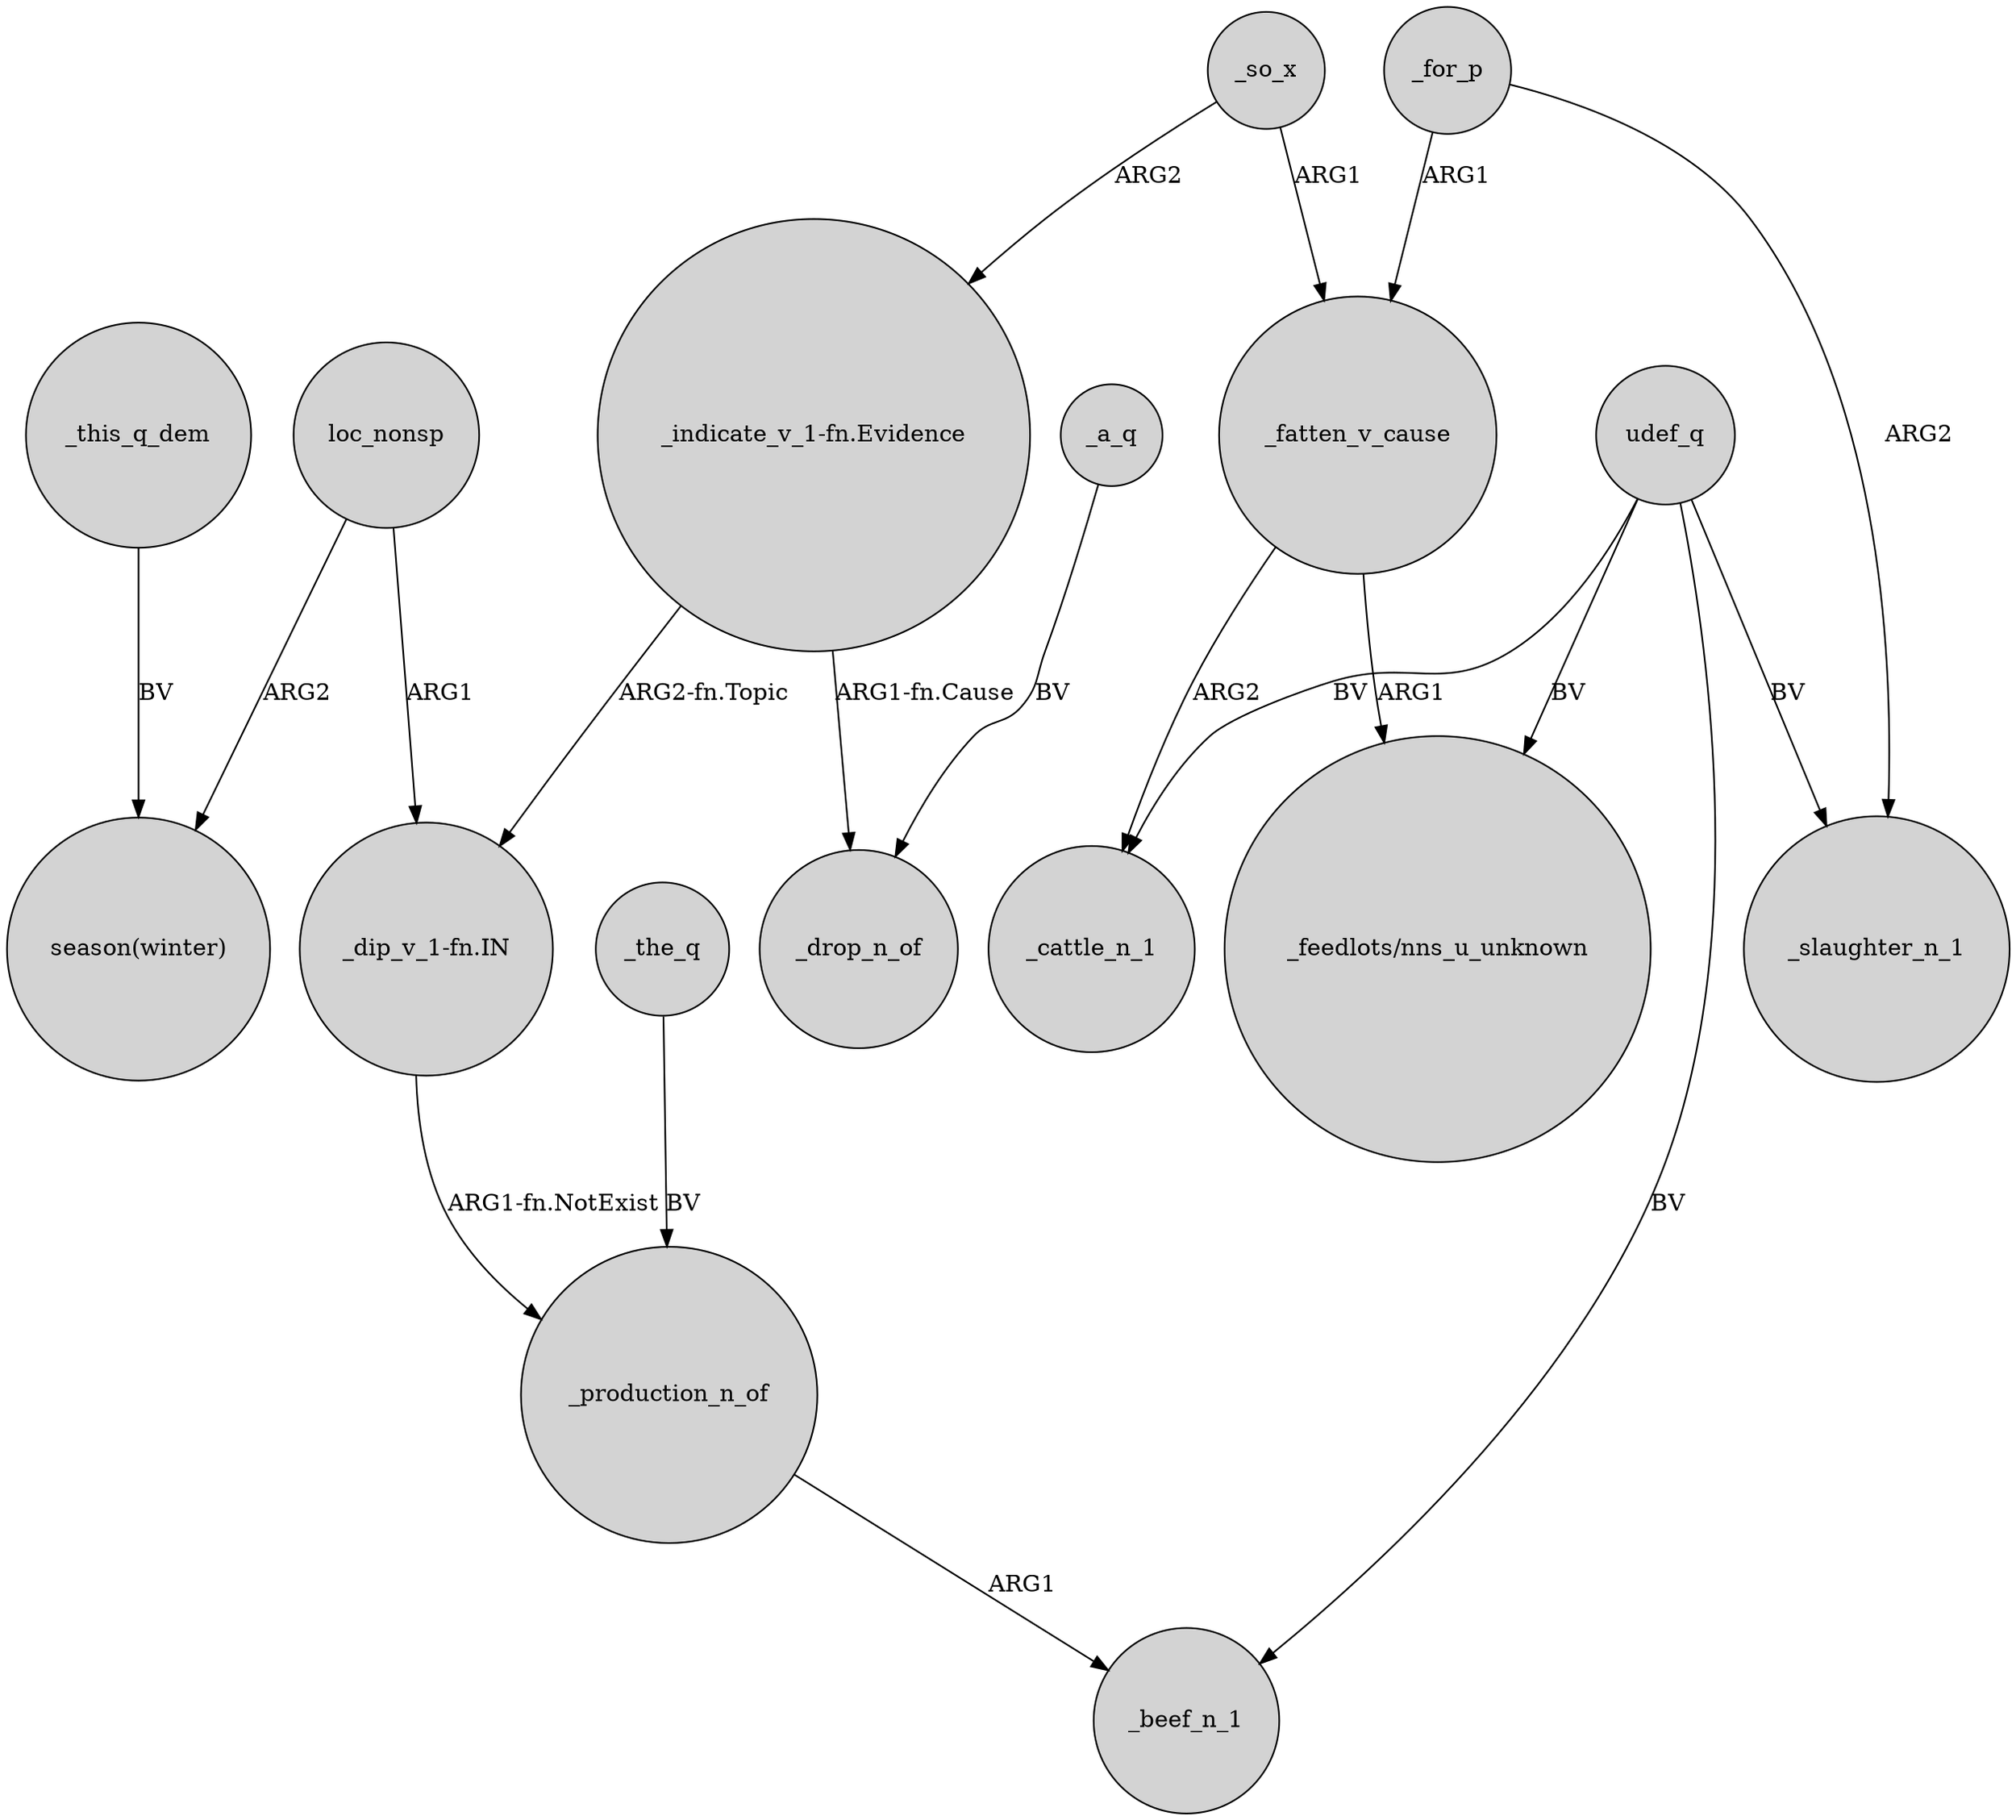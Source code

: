 digraph {
	node [shape=circle style=filled]
	loc_nonsp -> "_dip_v_1-fn.IN" [label=ARG1]
	_the_q -> _production_n_of [label=BV]
	udef_q -> "_feedlots/nns_u_unknown" [label=BV]
	_fatten_v_cause -> _cattle_n_1 [label=ARG2]
	"_indicate_v_1-fn.Evidence" -> _drop_n_of [label="ARG1-fn.Cause"]
	_so_x -> _fatten_v_cause [label=ARG1]
	_a_q -> _drop_n_of [label=BV]
	_so_x -> "_indicate_v_1-fn.Evidence" [label=ARG2]
	"_indicate_v_1-fn.Evidence" -> "_dip_v_1-fn.IN" [label="ARG2-fn.Topic"]
	_this_q_dem -> "season(winter)" [label=BV]
	_for_p -> _slaughter_n_1 [label=ARG2]
	"_dip_v_1-fn.IN" -> _production_n_of [label="ARG1-fn.NotExist"]
	_production_n_of -> _beef_n_1 [label=ARG1]
	loc_nonsp -> "season(winter)" [label=ARG2]
	udef_q -> _slaughter_n_1 [label=BV]
	udef_q -> _beef_n_1 [label=BV]
	udef_q -> _cattle_n_1 [label=BV]
	_fatten_v_cause -> "_feedlots/nns_u_unknown" [label=ARG1]
	_for_p -> _fatten_v_cause [label=ARG1]
}
